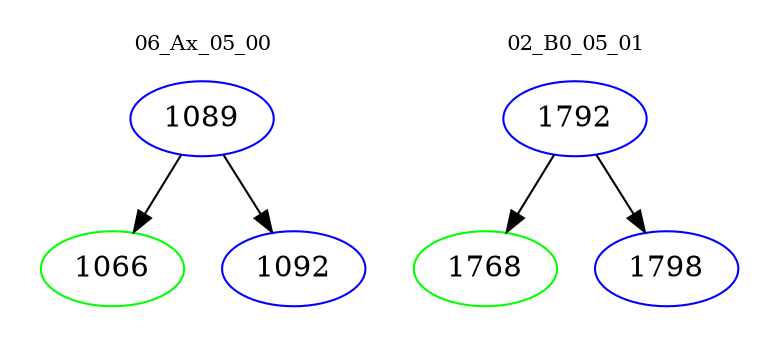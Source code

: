digraph{
subgraph cluster_0 {
color = white
label = "06_Ax_05_00";
fontsize=10;
T0_1089 [label="1089", color="blue"]
T0_1089 -> T0_1066 [color="black"]
T0_1066 [label="1066", color="green"]
T0_1089 -> T0_1092 [color="black"]
T0_1092 [label="1092", color="blue"]
}
subgraph cluster_1 {
color = white
label = "02_B0_05_01";
fontsize=10;
T1_1792 [label="1792", color="blue"]
T1_1792 -> T1_1768 [color="black"]
T1_1768 [label="1768", color="green"]
T1_1792 -> T1_1798 [color="black"]
T1_1798 [label="1798", color="blue"]
}
}
